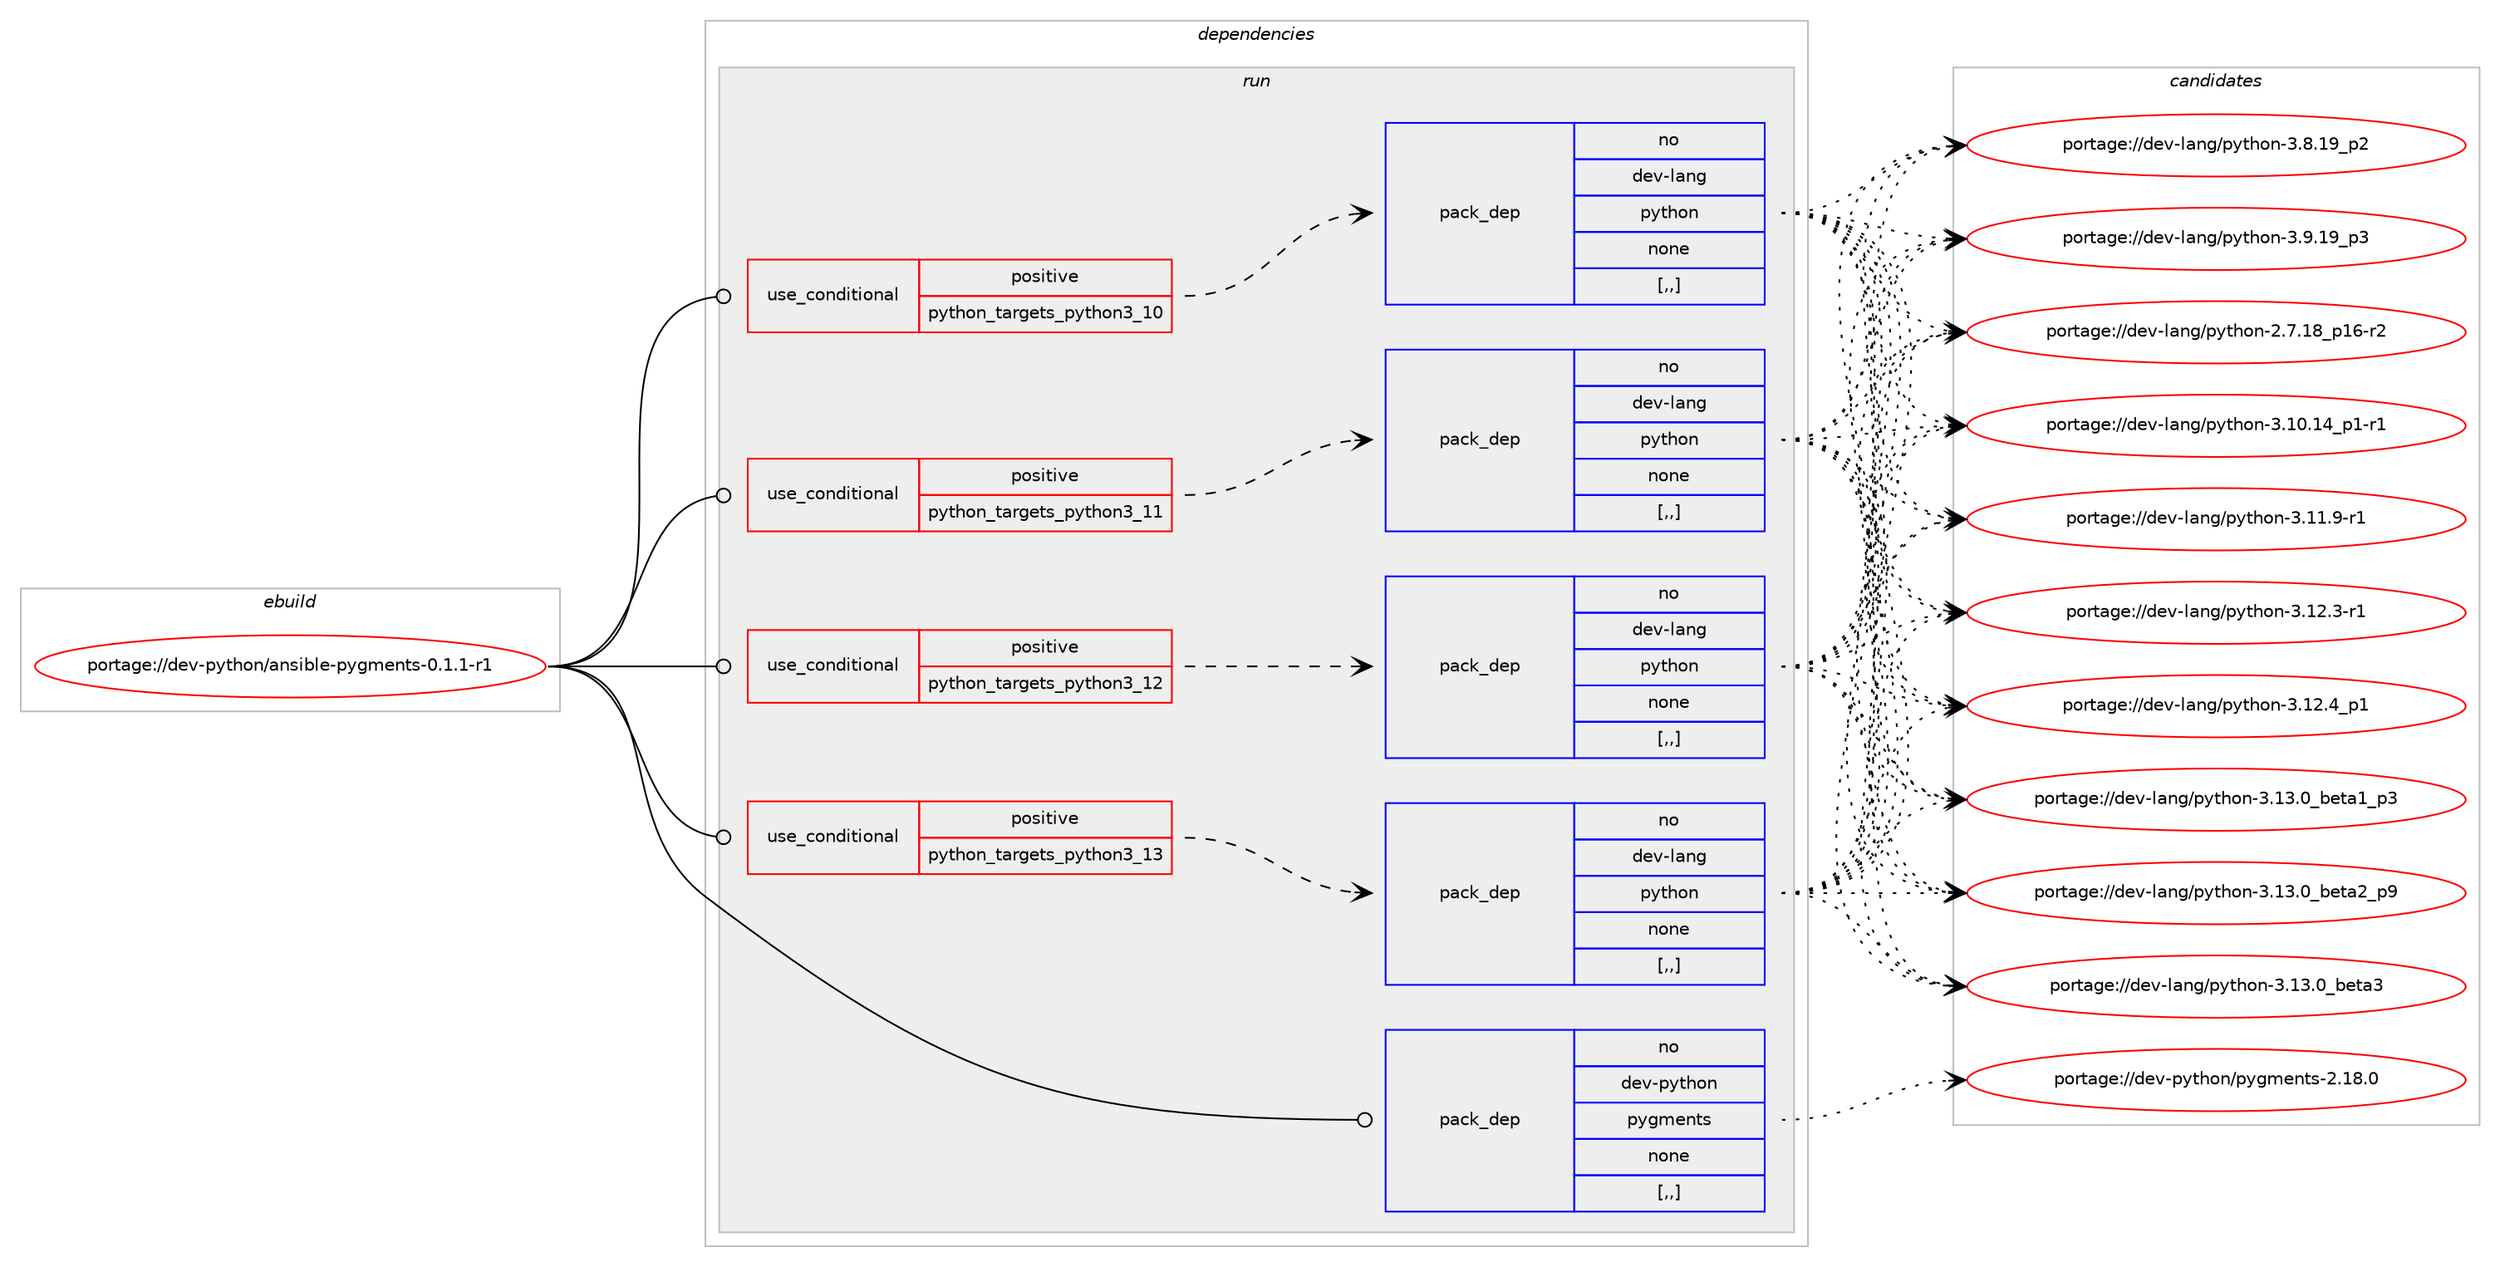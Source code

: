 digraph prolog {

# *************
# Graph options
# *************

newrank=true;
concentrate=true;
compound=true;
graph [rankdir=LR,fontname=Helvetica,fontsize=10,ranksep=1.5];#, ranksep=2.5, nodesep=0.2];
edge  [arrowhead=vee];
node  [fontname=Helvetica,fontsize=10];

# **********
# The ebuild
# **********

subgraph cluster_leftcol {
color=gray;
rank=same;
label=<<i>ebuild</i>>;
id [label="portage://dev-python/ansible-pygments-0.1.1-r1", color=red, width=4, href="../dev-python/ansible-pygments-0.1.1-r1.svg"];
}

# ****************
# The dependencies
# ****************

subgraph cluster_midcol {
color=gray;
label=<<i>dependencies</i>>;
subgraph cluster_compile {
fillcolor="#eeeeee";
style=filled;
label=<<i>compile</i>>;
}
subgraph cluster_compileandrun {
fillcolor="#eeeeee";
style=filled;
label=<<i>compile and run</i>>;
}
subgraph cluster_run {
fillcolor="#eeeeee";
style=filled;
label=<<i>run</i>>;
subgraph cond30025 {
dependency138632 [label=<<TABLE BORDER="0" CELLBORDER="1" CELLSPACING="0" CELLPADDING="4"><TR><TD ROWSPAN="3" CELLPADDING="10">use_conditional</TD></TR><TR><TD>positive</TD></TR><TR><TD>python_targets_python3_10</TD></TR></TABLE>>, shape=none, color=red];
subgraph pack107398 {
dependency138633 [label=<<TABLE BORDER="0" CELLBORDER="1" CELLSPACING="0" CELLPADDING="4" WIDTH="220"><TR><TD ROWSPAN="6" CELLPADDING="30">pack_dep</TD></TR><TR><TD WIDTH="110">no</TD></TR><TR><TD>dev-lang</TD></TR><TR><TD>python</TD></TR><TR><TD>none</TD></TR><TR><TD>[,,]</TD></TR></TABLE>>, shape=none, color=blue];
}
dependency138632:e -> dependency138633:w [weight=20,style="dashed",arrowhead="vee"];
}
id:e -> dependency138632:w [weight=20,style="solid",arrowhead="odot"];
subgraph cond30026 {
dependency138634 [label=<<TABLE BORDER="0" CELLBORDER="1" CELLSPACING="0" CELLPADDING="4"><TR><TD ROWSPAN="3" CELLPADDING="10">use_conditional</TD></TR><TR><TD>positive</TD></TR><TR><TD>python_targets_python3_11</TD></TR></TABLE>>, shape=none, color=red];
subgraph pack107399 {
dependency138635 [label=<<TABLE BORDER="0" CELLBORDER="1" CELLSPACING="0" CELLPADDING="4" WIDTH="220"><TR><TD ROWSPAN="6" CELLPADDING="30">pack_dep</TD></TR><TR><TD WIDTH="110">no</TD></TR><TR><TD>dev-lang</TD></TR><TR><TD>python</TD></TR><TR><TD>none</TD></TR><TR><TD>[,,]</TD></TR></TABLE>>, shape=none, color=blue];
}
dependency138634:e -> dependency138635:w [weight=20,style="dashed",arrowhead="vee"];
}
id:e -> dependency138634:w [weight=20,style="solid",arrowhead="odot"];
subgraph cond30027 {
dependency138636 [label=<<TABLE BORDER="0" CELLBORDER="1" CELLSPACING="0" CELLPADDING="4"><TR><TD ROWSPAN="3" CELLPADDING="10">use_conditional</TD></TR><TR><TD>positive</TD></TR><TR><TD>python_targets_python3_12</TD></TR></TABLE>>, shape=none, color=red];
subgraph pack107400 {
dependency138637 [label=<<TABLE BORDER="0" CELLBORDER="1" CELLSPACING="0" CELLPADDING="4" WIDTH="220"><TR><TD ROWSPAN="6" CELLPADDING="30">pack_dep</TD></TR><TR><TD WIDTH="110">no</TD></TR><TR><TD>dev-lang</TD></TR><TR><TD>python</TD></TR><TR><TD>none</TD></TR><TR><TD>[,,]</TD></TR></TABLE>>, shape=none, color=blue];
}
dependency138636:e -> dependency138637:w [weight=20,style="dashed",arrowhead="vee"];
}
id:e -> dependency138636:w [weight=20,style="solid",arrowhead="odot"];
subgraph cond30028 {
dependency138638 [label=<<TABLE BORDER="0" CELLBORDER="1" CELLSPACING="0" CELLPADDING="4"><TR><TD ROWSPAN="3" CELLPADDING="10">use_conditional</TD></TR><TR><TD>positive</TD></TR><TR><TD>python_targets_python3_13</TD></TR></TABLE>>, shape=none, color=red];
subgraph pack107401 {
dependency138639 [label=<<TABLE BORDER="0" CELLBORDER="1" CELLSPACING="0" CELLPADDING="4" WIDTH="220"><TR><TD ROWSPAN="6" CELLPADDING="30">pack_dep</TD></TR><TR><TD WIDTH="110">no</TD></TR><TR><TD>dev-lang</TD></TR><TR><TD>python</TD></TR><TR><TD>none</TD></TR><TR><TD>[,,]</TD></TR></TABLE>>, shape=none, color=blue];
}
dependency138638:e -> dependency138639:w [weight=20,style="dashed",arrowhead="vee"];
}
id:e -> dependency138638:w [weight=20,style="solid",arrowhead="odot"];
subgraph pack107402 {
dependency138640 [label=<<TABLE BORDER="0" CELLBORDER="1" CELLSPACING="0" CELLPADDING="4" WIDTH="220"><TR><TD ROWSPAN="6" CELLPADDING="30">pack_dep</TD></TR><TR><TD WIDTH="110">no</TD></TR><TR><TD>dev-python</TD></TR><TR><TD>pygments</TD></TR><TR><TD>none</TD></TR><TR><TD>[,,]</TD></TR></TABLE>>, shape=none, color=blue];
}
id:e -> dependency138640:w [weight=20,style="solid",arrowhead="odot"];
}
}

# **************
# The candidates
# **************

subgraph cluster_choices {
rank=same;
color=gray;
label=<<i>candidates</i>>;

subgraph choice107398 {
color=black;
nodesep=1;
choice100101118451089711010347112121116104111110455046554649569511249544511450 [label="portage://dev-lang/python-2.7.18_p16-r2", color=red, width=4,href="../dev-lang/python-2.7.18_p16-r2.svg"];
choice100101118451089711010347112121116104111110455146494846495295112494511449 [label="portage://dev-lang/python-3.10.14_p1-r1", color=red, width=4,href="../dev-lang/python-3.10.14_p1-r1.svg"];
choice100101118451089711010347112121116104111110455146494946574511449 [label="portage://dev-lang/python-3.11.9-r1", color=red, width=4,href="../dev-lang/python-3.11.9-r1.svg"];
choice100101118451089711010347112121116104111110455146495046514511449 [label="portage://dev-lang/python-3.12.3-r1", color=red, width=4,href="../dev-lang/python-3.12.3-r1.svg"];
choice100101118451089711010347112121116104111110455146495046529511249 [label="portage://dev-lang/python-3.12.4_p1", color=red, width=4,href="../dev-lang/python-3.12.4_p1.svg"];
choice10010111845108971101034711212111610411111045514649514648959810111697499511251 [label="portage://dev-lang/python-3.13.0_beta1_p3", color=red, width=4,href="../dev-lang/python-3.13.0_beta1_p3.svg"];
choice10010111845108971101034711212111610411111045514649514648959810111697509511257 [label="portage://dev-lang/python-3.13.0_beta2_p9", color=red, width=4,href="../dev-lang/python-3.13.0_beta2_p9.svg"];
choice1001011184510897110103471121211161041111104551464951464895981011169751 [label="portage://dev-lang/python-3.13.0_beta3", color=red, width=4,href="../dev-lang/python-3.13.0_beta3.svg"];
choice100101118451089711010347112121116104111110455146564649579511250 [label="portage://dev-lang/python-3.8.19_p2", color=red, width=4,href="../dev-lang/python-3.8.19_p2.svg"];
choice100101118451089711010347112121116104111110455146574649579511251 [label="portage://dev-lang/python-3.9.19_p3", color=red, width=4,href="../dev-lang/python-3.9.19_p3.svg"];
dependency138633:e -> choice100101118451089711010347112121116104111110455046554649569511249544511450:w [style=dotted,weight="100"];
dependency138633:e -> choice100101118451089711010347112121116104111110455146494846495295112494511449:w [style=dotted,weight="100"];
dependency138633:e -> choice100101118451089711010347112121116104111110455146494946574511449:w [style=dotted,weight="100"];
dependency138633:e -> choice100101118451089711010347112121116104111110455146495046514511449:w [style=dotted,weight="100"];
dependency138633:e -> choice100101118451089711010347112121116104111110455146495046529511249:w [style=dotted,weight="100"];
dependency138633:e -> choice10010111845108971101034711212111610411111045514649514648959810111697499511251:w [style=dotted,weight="100"];
dependency138633:e -> choice10010111845108971101034711212111610411111045514649514648959810111697509511257:w [style=dotted,weight="100"];
dependency138633:e -> choice1001011184510897110103471121211161041111104551464951464895981011169751:w [style=dotted,weight="100"];
dependency138633:e -> choice100101118451089711010347112121116104111110455146564649579511250:w [style=dotted,weight="100"];
dependency138633:e -> choice100101118451089711010347112121116104111110455146574649579511251:w [style=dotted,weight="100"];
}
subgraph choice107399 {
color=black;
nodesep=1;
choice100101118451089711010347112121116104111110455046554649569511249544511450 [label="portage://dev-lang/python-2.7.18_p16-r2", color=red, width=4,href="../dev-lang/python-2.7.18_p16-r2.svg"];
choice100101118451089711010347112121116104111110455146494846495295112494511449 [label="portage://dev-lang/python-3.10.14_p1-r1", color=red, width=4,href="../dev-lang/python-3.10.14_p1-r1.svg"];
choice100101118451089711010347112121116104111110455146494946574511449 [label="portage://dev-lang/python-3.11.9-r1", color=red, width=4,href="../dev-lang/python-3.11.9-r1.svg"];
choice100101118451089711010347112121116104111110455146495046514511449 [label="portage://dev-lang/python-3.12.3-r1", color=red, width=4,href="../dev-lang/python-3.12.3-r1.svg"];
choice100101118451089711010347112121116104111110455146495046529511249 [label="portage://dev-lang/python-3.12.4_p1", color=red, width=4,href="../dev-lang/python-3.12.4_p1.svg"];
choice10010111845108971101034711212111610411111045514649514648959810111697499511251 [label="portage://dev-lang/python-3.13.0_beta1_p3", color=red, width=4,href="../dev-lang/python-3.13.0_beta1_p3.svg"];
choice10010111845108971101034711212111610411111045514649514648959810111697509511257 [label="portage://dev-lang/python-3.13.0_beta2_p9", color=red, width=4,href="../dev-lang/python-3.13.0_beta2_p9.svg"];
choice1001011184510897110103471121211161041111104551464951464895981011169751 [label="portage://dev-lang/python-3.13.0_beta3", color=red, width=4,href="../dev-lang/python-3.13.0_beta3.svg"];
choice100101118451089711010347112121116104111110455146564649579511250 [label="portage://dev-lang/python-3.8.19_p2", color=red, width=4,href="../dev-lang/python-3.8.19_p2.svg"];
choice100101118451089711010347112121116104111110455146574649579511251 [label="portage://dev-lang/python-3.9.19_p3", color=red, width=4,href="../dev-lang/python-3.9.19_p3.svg"];
dependency138635:e -> choice100101118451089711010347112121116104111110455046554649569511249544511450:w [style=dotted,weight="100"];
dependency138635:e -> choice100101118451089711010347112121116104111110455146494846495295112494511449:w [style=dotted,weight="100"];
dependency138635:e -> choice100101118451089711010347112121116104111110455146494946574511449:w [style=dotted,weight="100"];
dependency138635:e -> choice100101118451089711010347112121116104111110455146495046514511449:w [style=dotted,weight="100"];
dependency138635:e -> choice100101118451089711010347112121116104111110455146495046529511249:w [style=dotted,weight="100"];
dependency138635:e -> choice10010111845108971101034711212111610411111045514649514648959810111697499511251:w [style=dotted,weight="100"];
dependency138635:e -> choice10010111845108971101034711212111610411111045514649514648959810111697509511257:w [style=dotted,weight="100"];
dependency138635:e -> choice1001011184510897110103471121211161041111104551464951464895981011169751:w [style=dotted,weight="100"];
dependency138635:e -> choice100101118451089711010347112121116104111110455146564649579511250:w [style=dotted,weight="100"];
dependency138635:e -> choice100101118451089711010347112121116104111110455146574649579511251:w [style=dotted,weight="100"];
}
subgraph choice107400 {
color=black;
nodesep=1;
choice100101118451089711010347112121116104111110455046554649569511249544511450 [label="portage://dev-lang/python-2.7.18_p16-r2", color=red, width=4,href="../dev-lang/python-2.7.18_p16-r2.svg"];
choice100101118451089711010347112121116104111110455146494846495295112494511449 [label="portage://dev-lang/python-3.10.14_p1-r1", color=red, width=4,href="../dev-lang/python-3.10.14_p1-r1.svg"];
choice100101118451089711010347112121116104111110455146494946574511449 [label="portage://dev-lang/python-3.11.9-r1", color=red, width=4,href="../dev-lang/python-3.11.9-r1.svg"];
choice100101118451089711010347112121116104111110455146495046514511449 [label="portage://dev-lang/python-3.12.3-r1", color=red, width=4,href="../dev-lang/python-3.12.3-r1.svg"];
choice100101118451089711010347112121116104111110455146495046529511249 [label="portage://dev-lang/python-3.12.4_p1", color=red, width=4,href="../dev-lang/python-3.12.4_p1.svg"];
choice10010111845108971101034711212111610411111045514649514648959810111697499511251 [label="portage://dev-lang/python-3.13.0_beta1_p3", color=red, width=4,href="../dev-lang/python-3.13.0_beta1_p3.svg"];
choice10010111845108971101034711212111610411111045514649514648959810111697509511257 [label="portage://dev-lang/python-3.13.0_beta2_p9", color=red, width=4,href="../dev-lang/python-3.13.0_beta2_p9.svg"];
choice1001011184510897110103471121211161041111104551464951464895981011169751 [label="portage://dev-lang/python-3.13.0_beta3", color=red, width=4,href="../dev-lang/python-3.13.0_beta3.svg"];
choice100101118451089711010347112121116104111110455146564649579511250 [label="portage://dev-lang/python-3.8.19_p2", color=red, width=4,href="../dev-lang/python-3.8.19_p2.svg"];
choice100101118451089711010347112121116104111110455146574649579511251 [label="portage://dev-lang/python-3.9.19_p3", color=red, width=4,href="../dev-lang/python-3.9.19_p3.svg"];
dependency138637:e -> choice100101118451089711010347112121116104111110455046554649569511249544511450:w [style=dotted,weight="100"];
dependency138637:e -> choice100101118451089711010347112121116104111110455146494846495295112494511449:w [style=dotted,weight="100"];
dependency138637:e -> choice100101118451089711010347112121116104111110455146494946574511449:w [style=dotted,weight="100"];
dependency138637:e -> choice100101118451089711010347112121116104111110455146495046514511449:w [style=dotted,weight="100"];
dependency138637:e -> choice100101118451089711010347112121116104111110455146495046529511249:w [style=dotted,weight="100"];
dependency138637:e -> choice10010111845108971101034711212111610411111045514649514648959810111697499511251:w [style=dotted,weight="100"];
dependency138637:e -> choice10010111845108971101034711212111610411111045514649514648959810111697509511257:w [style=dotted,weight="100"];
dependency138637:e -> choice1001011184510897110103471121211161041111104551464951464895981011169751:w [style=dotted,weight="100"];
dependency138637:e -> choice100101118451089711010347112121116104111110455146564649579511250:w [style=dotted,weight="100"];
dependency138637:e -> choice100101118451089711010347112121116104111110455146574649579511251:w [style=dotted,weight="100"];
}
subgraph choice107401 {
color=black;
nodesep=1;
choice100101118451089711010347112121116104111110455046554649569511249544511450 [label="portage://dev-lang/python-2.7.18_p16-r2", color=red, width=4,href="../dev-lang/python-2.7.18_p16-r2.svg"];
choice100101118451089711010347112121116104111110455146494846495295112494511449 [label="portage://dev-lang/python-3.10.14_p1-r1", color=red, width=4,href="../dev-lang/python-3.10.14_p1-r1.svg"];
choice100101118451089711010347112121116104111110455146494946574511449 [label="portage://dev-lang/python-3.11.9-r1", color=red, width=4,href="../dev-lang/python-3.11.9-r1.svg"];
choice100101118451089711010347112121116104111110455146495046514511449 [label="portage://dev-lang/python-3.12.3-r1", color=red, width=4,href="../dev-lang/python-3.12.3-r1.svg"];
choice100101118451089711010347112121116104111110455146495046529511249 [label="portage://dev-lang/python-3.12.4_p1", color=red, width=4,href="../dev-lang/python-3.12.4_p1.svg"];
choice10010111845108971101034711212111610411111045514649514648959810111697499511251 [label="portage://dev-lang/python-3.13.0_beta1_p3", color=red, width=4,href="../dev-lang/python-3.13.0_beta1_p3.svg"];
choice10010111845108971101034711212111610411111045514649514648959810111697509511257 [label="portage://dev-lang/python-3.13.0_beta2_p9", color=red, width=4,href="../dev-lang/python-3.13.0_beta2_p9.svg"];
choice1001011184510897110103471121211161041111104551464951464895981011169751 [label="portage://dev-lang/python-3.13.0_beta3", color=red, width=4,href="../dev-lang/python-3.13.0_beta3.svg"];
choice100101118451089711010347112121116104111110455146564649579511250 [label="portage://dev-lang/python-3.8.19_p2", color=red, width=4,href="../dev-lang/python-3.8.19_p2.svg"];
choice100101118451089711010347112121116104111110455146574649579511251 [label="portage://dev-lang/python-3.9.19_p3", color=red, width=4,href="../dev-lang/python-3.9.19_p3.svg"];
dependency138639:e -> choice100101118451089711010347112121116104111110455046554649569511249544511450:w [style=dotted,weight="100"];
dependency138639:e -> choice100101118451089711010347112121116104111110455146494846495295112494511449:w [style=dotted,weight="100"];
dependency138639:e -> choice100101118451089711010347112121116104111110455146494946574511449:w [style=dotted,weight="100"];
dependency138639:e -> choice100101118451089711010347112121116104111110455146495046514511449:w [style=dotted,weight="100"];
dependency138639:e -> choice100101118451089711010347112121116104111110455146495046529511249:w [style=dotted,weight="100"];
dependency138639:e -> choice10010111845108971101034711212111610411111045514649514648959810111697499511251:w [style=dotted,weight="100"];
dependency138639:e -> choice10010111845108971101034711212111610411111045514649514648959810111697509511257:w [style=dotted,weight="100"];
dependency138639:e -> choice1001011184510897110103471121211161041111104551464951464895981011169751:w [style=dotted,weight="100"];
dependency138639:e -> choice100101118451089711010347112121116104111110455146564649579511250:w [style=dotted,weight="100"];
dependency138639:e -> choice100101118451089711010347112121116104111110455146574649579511251:w [style=dotted,weight="100"];
}
subgraph choice107402 {
color=black;
nodesep=1;
choice100101118451121211161041111104711212110310910111011611545504649564648 [label="portage://dev-python/pygments-2.18.0", color=red, width=4,href="../dev-python/pygments-2.18.0.svg"];
dependency138640:e -> choice100101118451121211161041111104711212110310910111011611545504649564648:w [style=dotted,weight="100"];
}
}

}
